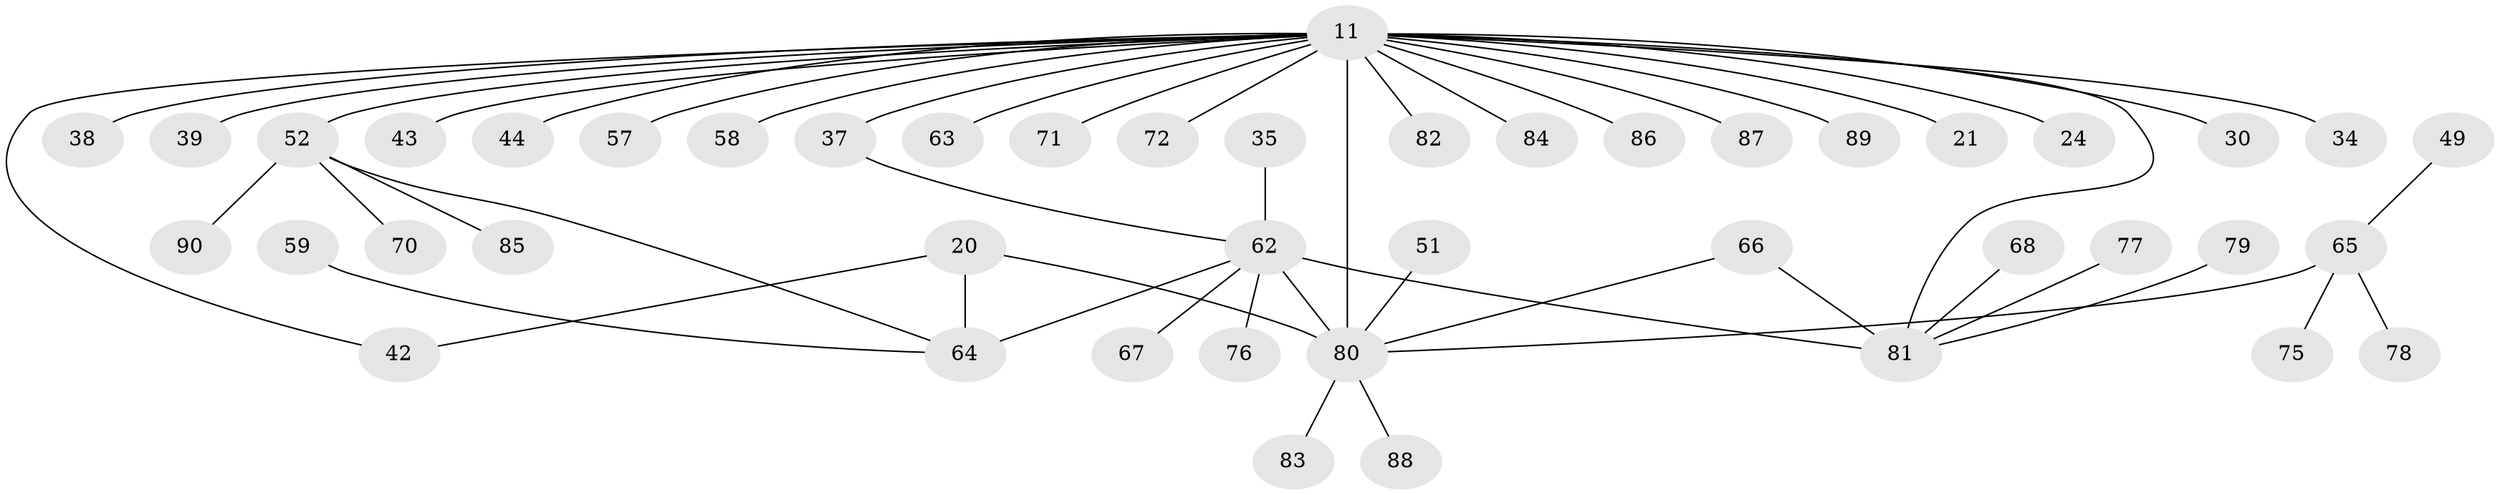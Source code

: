 // original degree distribution, {6: 0.022222222222222223, 10: 0.05555555555555555, 7: 0.05555555555555555, 4: 0.044444444444444446, 5: 0.03333333333333333, 12: 0.011111111111111112, 11: 0.011111111111111112, 3: 0.044444444444444446, 1: 0.5666666666666667, 2: 0.15555555555555556}
// Generated by graph-tools (version 1.1) at 2025/56/03/09/25 04:56:06]
// undirected, 45 vertices, 50 edges
graph export_dot {
graph [start="1"]
  node [color=gray90,style=filled];
  11 [super="+10+6"];
  20 [super="+19"];
  21;
  24;
  30;
  34;
  35 [super="+28"];
  37 [super="+22"];
  38;
  39;
  42;
  43;
  44;
  49;
  51;
  52 [super="+8+31"];
  57 [super="+48"];
  58;
  59;
  62 [super="+60"];
  63;
  64 [super="+18+27+53+56"];
  65 [super="+4"];
  66 [super="+40+45"];
  67;
  68;
  70;
  71 [super="+47"];
  72;
  75;
  76 [super="+74"];
  77;
  78;
  79 [super="+23"];
  80 [super="+33+50+73+61+69"];
  81 [super="+16"];
  82;
  83;
  84 [super="+55"];
  85;
  86;
  87;
  88;
  89;
  90;
  11 -- 30;
  11 -- 72;
  11 -- 80 [weight=9];
  11 -- 82;
  11 -- 86;
  11 -- 87;
  11 -- 34;
  11 -- 38;
  11 -- 58;
  11 -- 63;
  11 -- 37;
  11 -- 39;
  11 -- 42;
  11 -- 43;
  11 -- 44;
  11 -- 21;
  11 -- 24;
  11 -- 89;
  11 -- 84;
  11 -- 52 [weight=4];
  11 -- 71 [weight=2];
  11 -- 57 [weight=2];
  11 -- 81 [weight=2];
  20 -- 42;
  20 -- 80 [weight=2];
  20 -- 64 [weight=4];
  35 -- 62;
  37 -- 62;
  49 -- 65;
  51 -- 80;
  52 -- 64;
  52 -- 85;
  52 -- 70;
  52 -- 90;
  59 -- 64;
  62 -- 67;
  62 -- 76;
  62 -- 80 [weight=3];
  62 -- 64;
  62 -- 81 [weight=4];
  65 -- 80 [weight=4];
  65 -- 75;
  65 -- 78;
  66 -- 80;
  66 -- 81;
  68 -- 81;
  77 -- 81;
  79 -- 81;
  80 -- 83;
  80 -- 88;
}

